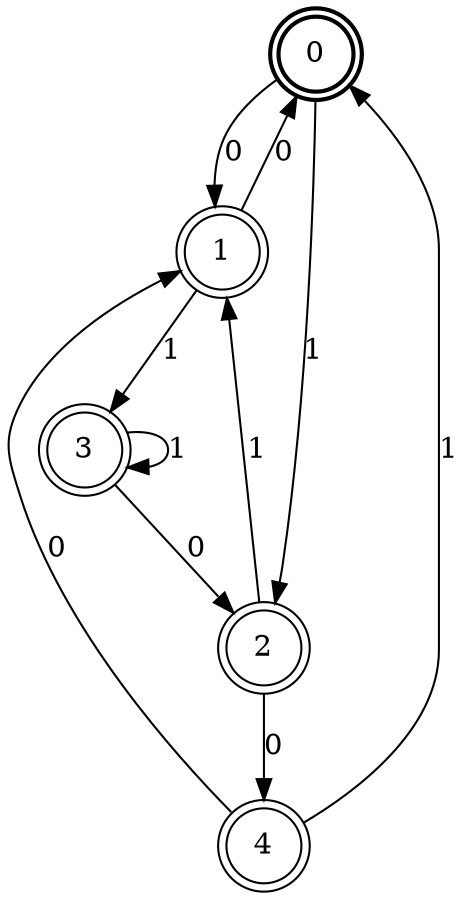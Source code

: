 digraph Automat {
    node [shape = circle];
    0 [style = "bold"];
    0 [peripheries=2]
    0 -> 1 [label = "0"];
    0 -> 2 [label = "1"];
    1 [peripheries=2]
    1 -> 0 [label = "0"];
    1 -> 3 [label = "1"];
    2 [peripheries=2]
    2 -> 4 [label = "0"];
    2 -> 1 [label = "1"];
    3 [peripheries=2]
    3 -> 2 [label = "0"];
    3 -> 3 [label = "1"];
    4 [peripheries=2]
    4 -> 1 [label = "0"];
    4 -> 0 [label = "1"];
}
